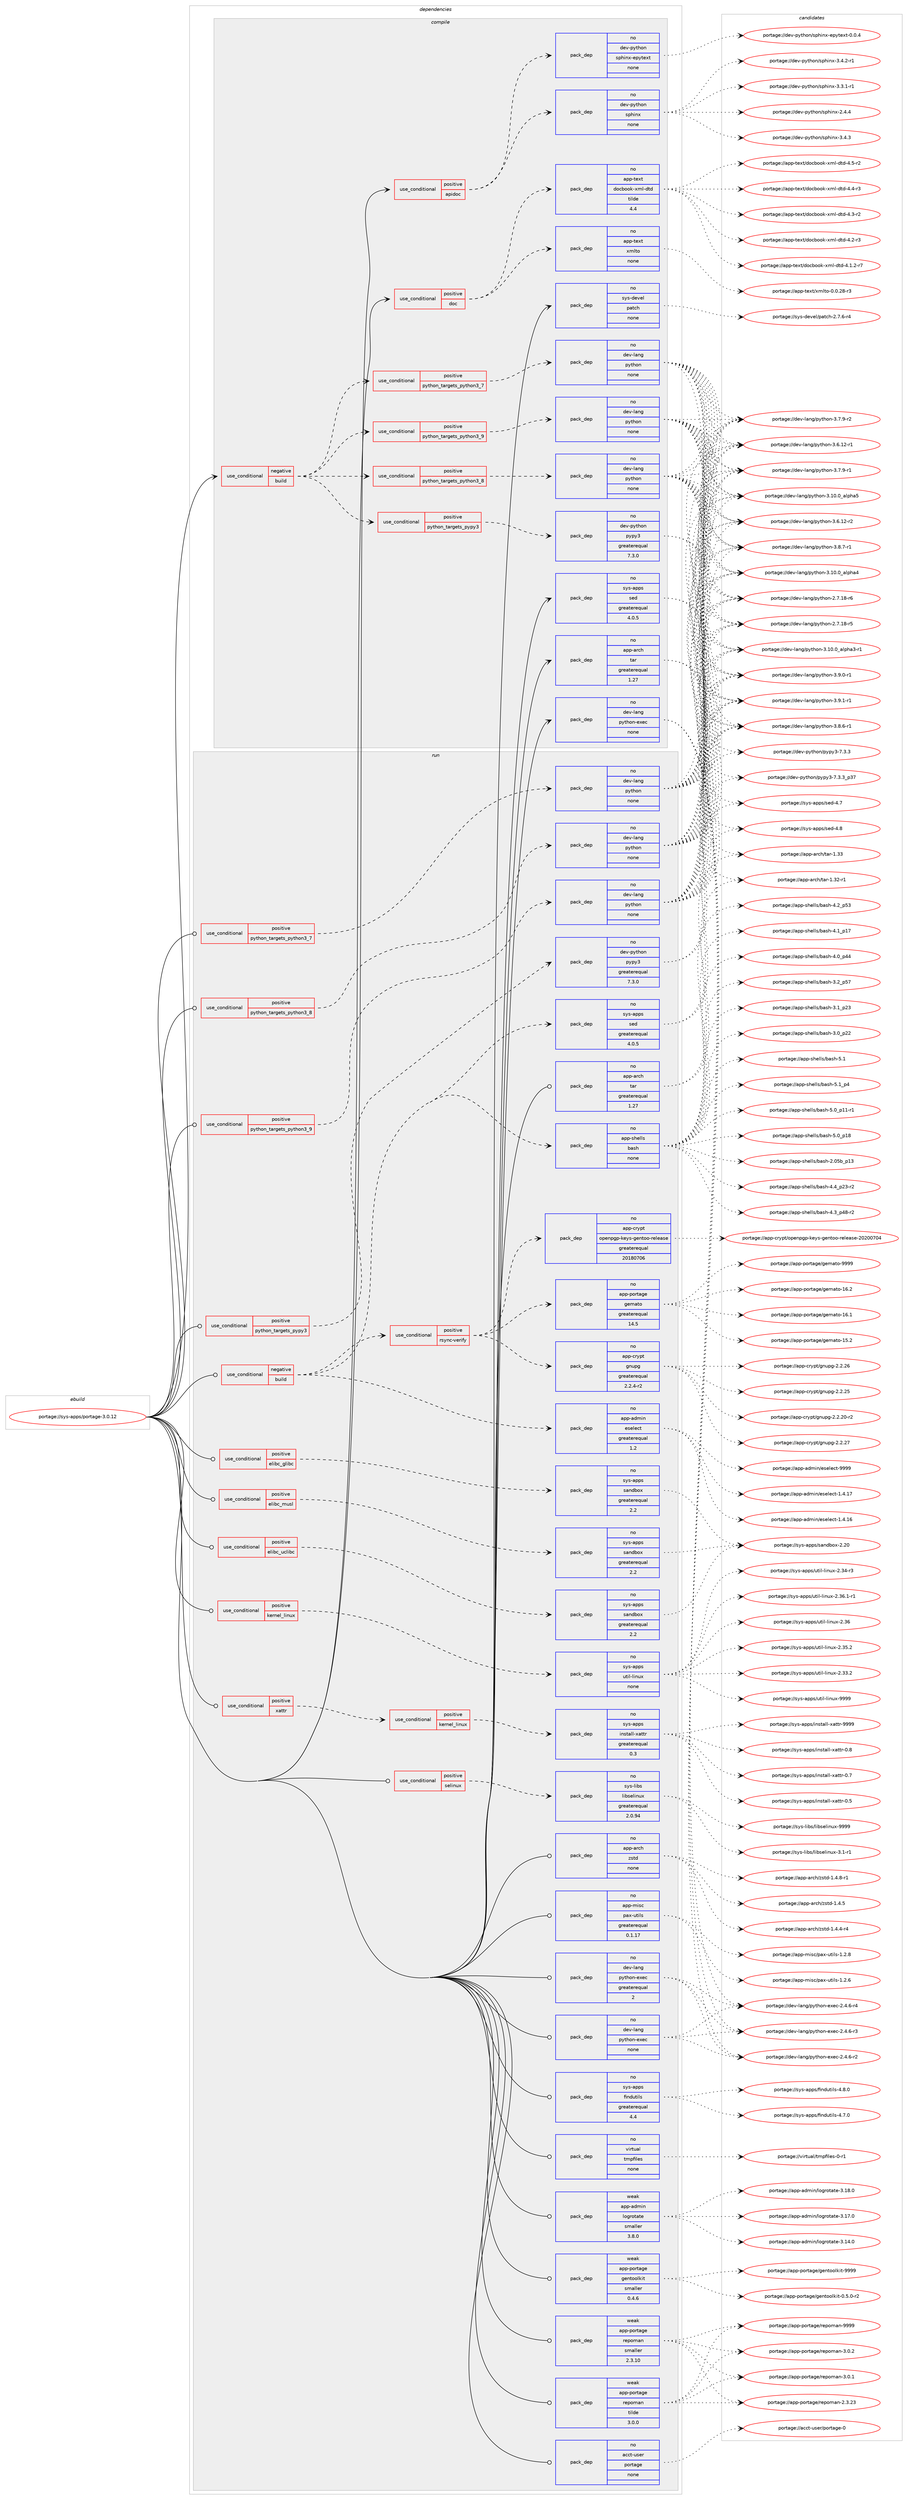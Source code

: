 digraph prolog {

# *************
# Graph options
# *************

newrank=true;
concentrate=true;
compound=true;
graph [rankdir=LR,fontname=Helvetica,fontsize=10,ranksep=1.5];#, ranksep=2.5, nodesep=0.2];
edge  [arrowhead=vee];
node  [fontname=Helvetica,fontsize=10];

# **********
# The ebuild
# **********

subgraph cluster_leftcol {
color=gray;
rank=same;
label=<<i>ebuild</i>>;
id [label="portage://sys-apps/portage-3.0.12", color=red, width=4, href="../sys-apps/portage-3.0.12.svg"];
}

# ****************
# The dependencies
# ****************

subgraph cluster_midcol {
color=gray;
label=<<i>dependencies</i>>;
subgraph cluster_compile {
fillcolor="#eeeeee";
style=filled;
label=<<i>compile</i>>;
subgraph cond3883 {
dependency12963 [label=<<TABLE BORDER="0" CELLBORDER="1" CELLSPACING="0" CELLPADDING="4"><TR><TD ROWSPAN="3" CELLPADDING="10">use_conditional</TD></TR><TR><TD>negative</TD></TR><TR><TD>build</TD></TR></TABLE>>, shape=none, color=red];
subgraph cond3884 {
dependency12964 [label=<<TABLE BORDER="0" CELLBORDER="1" CELLSPACING="0" CELLPADDING="4"><TR><TD ROWSPAN="3" CELLPADDING="10">use_conditional</TD></TR><TR><TD>positive</TD></TR><TR><TD>python_targets_pypy3</TD></TR></TABLE>>, shape=none, color=red];
subgraph pack8963 {
dependency12965 [label=<<TABLE BORDER="0" CELLBORDER="1" CELLSPACING="0" CELLPADDING="4" WIDTH="220"><TR><TD ROWSPAN="6" CELLPADDING="30">pack_dep</TD></TR><TR><TD WIDTH="110">no</TD></TR><TR><TD>dev-python</TD></TR><TR><TD>pypy3</TD></TR><TR><TD>greaterequal</TD></TR><TR><TD>7.3.0</TD></TR></TABLE>>, shape=none, color=blue];
}
dependency12964:e -> dependency12965:w [weight=20,style="dashed",arrowhead="vee"];
}
dependency12963:e -> dependency12964:w [weight=20,style="dashed",arrowhead="vee"];
subgraph cond3885 {
dependency12966 [label=<<TABLE BORDER="0" CELLBORDER="1" CELLSPACING="0" CELLPADDING="4"><TR><TD ROWSPAN="3" CELLPADDING="10">use_conditional</TD></TR><TR><TD>positive</TD></TR><TR><TD>python_targets_python3_7</TD></TR></TABLE>>, shape=none, color=red];
subgraph pack8964 {
dependency12967 [label=<<TABLE BORDER="0" CELLBORDER="1" CELLSPACING="0" CELLPADDING="4" WIDTH="220"><TR><TD ROWSPAN="6" CELLPADDING="30">pack_dep</TD></TR><TR><TD WIDTH="110">no</TD></TR><TR><TD>dev-lang</TD></TR><TR><TD>python</TD></TR><TR><TD>none</TD></TR><TR><TD></TD></TR></TABLE>>, shape=none, color=blue];
}
dependency12966:e -> dependency12967:w [weight=20,style="dashed",arrowhead="vee"];
}
dependency12963:e -> dependency12966:w [weight=20,style="dashed",arrowhead="vee"];
subgraph cond3886 {
dependency12968 [label=<<TABLE BORDER="0" CELLBORDER="1" CELLSPACING="0" CELLPADDING="4"><TR><TD ROWSPAN="3" CELLPADDING="10">use_conditional</TD></TR><TR><TD>positive</TD></TR><TR><TD>python_targets_python3_8</TD></TR></TABLE>>, shape=none, color=red];
subgraph pack8965 {
dependency12969 [label=<<TABLE BORDER="0" CELLBORDER="1" CELLSPACING="0" CELLPADDING="4" WIDTH="220"><TR><TD ROWSPAN="6" CELLPADDING="30">pack_dep</TD></TR><TR><TD WIDTH="110">no</TD></TR><TR><TD>dev-lang</TD></TR><TR><TD>python</TD></TR><TR><TD>none</TD></TR><TR><TD></TD></TR></TABLE>>, shape=none, color=blue];
}
dependency12968:e -> dependency12969:w [weight=20,style="dashed",arrowhead="vee"];
}
dependency12963:e -> dependency12968:w [weight=20,style="dashed",arrowhead="vee"];
subgraph cond3887 {
dependency12970 [label=<<TABLE BORDER="0" CELLBORDER="1" CELLSPACING="0" CELLPADDING="4"><TR><TD ROWSPAN="3" CELLPADDING="10">use_conditional</TD></TR><TR><TD>positive</TD></TR><TR><TD>python_targets_python3_9</TD></TR></TABLE>>, shape=none, color=red];
subgraph pack8966 {
dependency12971 [label=<<TABLE BORDER="0" CELLBORDER="1" CELLSPACING="0" CELLPADDING="4" WIDTH="220"><TR><TD ROWSPAN="6" CELLPADDING="30">pack_dep</TD></TR><TR><TD WIDTH="110">no</TD></TR><TR><TD>dev-lang</TD></TR><TR><TD>python</TD></TR><TR><TD>none</TD></TR><TR><TD></TD></TR></TABLE>>, shape=none, color=blue];
}
dependency12970:e -> dependency12971:w [weight=20,style="dashed",arrowhead="vee"];
}
dependency12963:e -> dependency12970:w [weight=20,style="dashed",arrowhead="vee"];
}
id:e -> dependency12963:w [weight=20,style="solid",arrowhead="vee"];
subgraph cond3888 {
dependency12972 [label=<<TABLE BORDER="0" CELLBORDER="1" CELLSPACING="0" CELLPADDING="4"><TR><TD ROWSPAN="3" CELLPADDING="10">use_conditional</TD></TR><TR><TD>positive</TD></TR><TR><TD>apidoc</TD></TR></TABLE>>, shape=none, color=red];
subgraph pack8967 {
dependency12973 [label=<<TABLE BORDER="0" CELLBORDER="1" CELLSPACING="0" CELLPADDING="4" WIDTH="220"><TR><TD ROWSPAN="6" CELLPADDING="30">pack_dep</TD></TR><TR><TD WIDTH="110">no</TD></TR><TR><TD>dev-python</TD></TR><TR><TD>sphinx</TD></TR><TR><TD>none</TD></TR><TR><TD></TD></TR></TABLE>>, shape=none, color=blue];
}
dependency12972:e -> dependency12973:w [weight=20,style="dashed",arrowhead="vee"];
subgraph pack8968 {
dependency12974 [label=<<TABLE BORDER="0" CELLBORDER="1" CELLSPACING="0" CELLPADDING="4" WIDTH="220"><TR><TD ROWSPAN="6" CELLPADDING="30">pack_dep</TD></TR><TR><TD WIDTH="110">no</TD></TR><TR><TD>dev-python</TD></TR><TR><TD>sphinx-epytext</TD></TR><TR><TD>none</TD></TR><TR><TD></TD></TR></TABLE>>, shape=none, color=blue];
}
dependency12972:e -> dependency12974:w [weight=20,style="dashed",arrowhead="vee"];
}
id:e -> dependency12972:w [weight=20,style="solid",arrowhead="vee"];
subgraph cond3889 {
dependency12975 [label=<<TABLE BORDER="0" CELLBORDER="1" CELLSPACING="0" CELLPADDING="4"><TR><TD ROWSPAN="3" CELLPADDING="10">use_conditional</TD></TR><TR><TD>positive</TD></TR><TR><TD>doc</TD></TR></TABLE>>, shape=none, color=red];
subgraph pack8969 {
dependency12976 [label=<<TABLE BORDER="0" CELLBORDER="1" CELLSPACING="0" CELLPADDING="4" WIDTH="220"><TR><TD ROWSPAN="6" CELLPADDING="30">pack_dep</TD></TR><TR><TD WIDTH="110">no</TD></TR><TR><TD>app-text</TD></TR><TR><TD>xmlto</TD></TR><TR><TD>none</TD></TR><TR><TD></TD></TR></TABLE>>, shape=none, color=blue];
}
dependency12975:e -> dependency12976:w [weight=20,style="dashed",arrowhead="vee"];
subgraph pack8970 {
dependency12977 [label=<<TABLE BORDER="0" CELLBORDER="1" CELLSPACING="0" CELLPADDING="4" WIDTH="220"><TR><TD ROWSPAN="6" CELLPADDING="30">pack_dep</TD></TR><TR><TD WIDTH="110">no</TD></TR><TR><TD>app-text</TD></TR><TR><TD>docbook-xml-dtd</TD></TR><TR><TD>tilde</TD></TR><TR><TD>4.4</TD></TR></TABLE>>, shape=none, color=blue];
}
dependency12975:e -> dependency12977:w [weight=20,style="dashed",arrowhead="vee"];
}
id:e -> dependency12975:w [weight=20,style="solid",arrowhead="vee"];
subgraph pack8971 {
dependency12978 [label=<<TABLE BORDER="0" CELLBORDER="1" CELLSPACING="0" CELLPADDING="4" WIDTH="220"><TR><TD ROWSPAN="6" CELLPADDING="30">pack_dep</TD></TR><TR><TD WIDTH="110">no</TD></TR><TR><TD>app-arch</TD></TR><TR><TD>tar</TD></TR><TR><TD>greaterequal</TD></TR><TR><TD>1.27</TD></TR></TABLE>>, shape=none, color=blue];
}
id:e -> dependency12978:w [weight=20,style="solid",arrowhead="vee"];
subgraph pack8972 {
dependency12979 [label=<<TABLE BORDER="0" CELLBORDER="1" CELLSPACING="0" CELLPADDING="4" WIDTH="220"><TR><TD ROWSPAN="6" CELLPADDING="30">pack_dep</TD></TR><TR><TD WIDTH="110">no</TD></TR><TR><TD>dev-lang</TD></TR><TR><TD>python-exec</TD></TR><TR><TD>none</TD></TR><TR><TD></TD></TR></TABLE>>, shape=none, color=blue];
}
id:e -> dependency12979:w [weight=20,style="solid",arrowhead="vee"];
subgraph pack8973 {
dependency12980 [label=<<TABLE BORDER="0" CELLBORDER="1" CELLSPACING="0" CELLPADDING="4" WIDTH="220"><TR><TD ROWSPAN="6" CELLPADDING="30">pack_dep</TD></TR><TR><TD WIDTH="110">no</TD></TR><TR><TD>sys-apps</TD></TR><TR><TD>sed</TD></TR><TR><TD>greaterequal</TD></TR><TR><TD>4.0.5</TD></TR></TABLE>>, shape=none, color=blue];
}
id:e -> dependency12980:w [weight=20,style="solid",arrowhead="vee"];
subgraph pack8974 {
dependency12981 [label=<<TABLE BORDER="0" CELLBORDER="1" CELLSPACING="0" CELLPADDING="4" WIDTH="220"><TR><TD ROWSPAN="6" CELLPADDING="30">pack_dep</TD></TR><TR><TD WIDTH="110">no</TD></TR><TR><TD>sys-devel</TD></TR><TR><TD>patch</TD></TR><TR><TD>none</TD></TR><TR><TD></TD></TR></TABLE>>, shape=none, color=blue];
}
id:e -> dependency12981:w [weight=20,style="solid",arrowhead="vee"];
}
subgraph cluster_compileandrun {
fillcolor="#eeeeee";
style=filled;
label=<<i>compile and run</i>>;
}
subgraph cluster_run {
fillcolor="#eeeeee";
style=filled;
label=<<i>run</i>>;
subgraph cond3890 {
dependency12982 [label=<<TABLE BORDER="0" CELLBORDER="1" CELLSPACING="0" CELLPADDING="4"><TR><TD ROWSPAN="3" CELLPADDING="10">use_conditional</TD></TR><TR><TD>negative</TD></TR><TR><TD>build</TD></TR></TABLE>>, shape=none, color=red];
subgraph pack8975 {
dependency12983 [label=<<TABLE BORDER="0" CELLBORDER="1" CELLSPACING="0" CELLPADDING="4" WIDTH="220"><TR><TD ROWSPAN="6" CELLPADDING="30">pack_dep</TD></TR><TR><TD WIDTH="110">no</TD></TR><TR><TD>sys-apps</TD></TR><TR><TD>sed</TD></TR><TR><TD>greaterequal</TD></TR><TR><TD>4.0.5</TD></TR></TABLE>>, shape=none, color=blue];
}
dependency12982:e -> dependency12983:w [weight=20,style="dashed",arrowhead="vee"];
subgraph pack8976 {
dependency12984 [label=<<TABLE BORDER="0" CELLBORDER="1" CELLSPACING="0" CELLPADDING="4" WIDTH="220"><TR><TD ROWSPAN="6" CELLPADDING="30">pack_dep</TD></TR><TR><TD WIDTH="110">no</TD></TR><TR><TD>app-shells</TD></TR><TR><TD>bash</TD></TR><TR><TD>none</TD></TR><TR><TD></TD></TR></TABLE>>, shape=none, color=blue];
}
dependency12982:e -> dependency12984:w [weight=20,style="dashed",arrowhead="vee"];
subgraph pack8977 {
dependency12985 [label=<<TABLE BORDER="0" CELLBORDER="1" CELLSPACING="0" CELLPADDING="4" WIDTH="220"><TR><TD ROWSPAN="6" CELLPADDING="30">pack_dep</TD></TR><TR><TD WIDTH="110">no</TD></TR><TR><TD>app-admin</TD></TR><TR><TD>eselect</TD></TR><TR><TD>greaterequal</TD></TR><TR><TD>1.2</TD></TR></TABLE>>, shape=none, color=blue];
}
dependency12982:e -> dependency12985:w [weight=20,style="dashed",arrowhead="vee"];
subgraph cond3891 {
dependency12986 [label=<<TABLE BORDER="0" CELLBORDER="1" CELLSPACING="0" CELLPADDING="4"><TR><TD ROWSPAN="3" CELLPADDING="10">use_conditional</TD></TR><TR><TD>positive</TD></TR><TR><TD>rsync-verify</TD></TR></TABLE>>, shape=none, color=red];
subgraph pack8978 {
dependency12987 [label=<<TABLE BORDER="0" CELLBORDER="1" CELLSPACING="0" CELLPADDING="4" WIDTH="220"><TR><TD ROWSPAN="6" CELLPADDING="30">pack_dep</TD></TR><TR><TD WIDTH="110">no</TD></TR><TR><TD>app-portage</TD></TR><TR><TD>gemato</TD></TR><TR><TD>greaterequal</TD></TR><TR><TD>14.5</TD></TR></TABLE>>, shape=none, color=blue];
}
dependency12986:e -> dependency12987:w [weight=20,style="dashed",arrowhead="vee"];
subgraph pack8979 {
dependency12988 [label=<<TABLE BORDER="0" CELLBORDER="1" CELLSPACING="0" CELLPADDING="4" WIDTH="220"><TR><TD ROWSPAN="6" CELLPADDING="30">pack_dep</TD></TR><TR><TD WIDTH="110">no</TD></TR><TR><TD>app-crypt</TD></TR><TR><TD>openpgp-keys-gentoo-release</TD></TR><TR><TD>greaterequal</TD></TR><TR><TD>20180706</TD></TR></TABLE>>, shape=none, color=blue];
}
dependency12986:e -> dependency12988:w [weight=20,style="dashed",arrowhead="vee"];
subgraph pack8980 {
dependency12989 [label=<<TABLE BORDER="0" CELLBORDER="1" CELLSPACING="0" CELLPADDING="4" WIDTH="220"><TR><TD ROWSPAN="6" CELLPADDING="30">pack_dep</TD></TR><TR><TD WIDTH="110">no</TD></TR><TR><TD>app-crypt</TD></TR><TR><TD>gnupg</TD></TR><TR><TD>greaterequal</TD></TR><TR><TD>2.2.4-r2</TD></TR></TABLE>>, shape=none, color=blue];
}
dependency12986:e -> dependency12989:w [weight=20,style="dashed",arrowhead="vee"];
}
dependency12982:e -> dependency12986:w [weight=20,style="dashed",arrowhead="vee"];
}
id:e -> dependency12982:w [weight=20,style="solid",arrowhead="odot"];
subgraph cond3892 {
dependency12990 [label=<<TABLE BORDER="0" CELLBORDER="1" CELLSPACING="0" CELLPADDING="4"><TR><TD ROWSPAN="3" CELLPADDING="10">use_conditional</TD></TR><TR><TD>positive</TD></TR><TR><TD>elibc_glibc</TD></TR></TABLE>>, shape=none, color=red];
subgraph pack8981 {
dependency12991 [label=<<TABLE BORDER="0" CELLBORDER="1" CELLSPACING="0" CELLPADDING="4" WIDTH="220"><TR><TD ROWSPAN="6" CELLPADDING="30">pack_dep</TD></TR><TR><TD WIDTH="110">no</TD></TR><TR><TD>sys-apps</TD></TR><TR><TD>sandbox</TD></TR><TR><TD>greaterequal</TD></TR><TR><TD>2.2</TD></TR></TABLE>>, shape=none, color=blue];
}
dependency12990:e -> dependency12991:w [weight=20,style="dashed",arrowhead="vee"];
}
id:e -> dependency12990:w [weight=20,style="solid",arrowhead="odot"];
subgraph cond3893 {
dependency12992 [label=<<TABLE BORDER="0" CELLBORDER="1" CELLSPACING="0" CELLPADDING="4"><TR><TD ROWSPAN="3" CELLPADDING="10">use_conditional</TD></TR><TR><TD>positive</TD></TR><TR><TD>elibc_musl</TD></TR></TABLE>>, shape=none, color=red];
subgraph pack8982 {
dependency12993 [label=<<TABLE BORDER="0" CELLBORDER="1" CELLSPACING="0" CELLPADDING="4" WIDTH="220"><TR><TD ROWSPAN="6" CELLPADDING="30">pack_dep</TD></TR><TR><TD WIDTH="110">no</TD></TR><TR><TD>sys-apps</TD></TR><TR><TD>sandbox</TD></TR><TR><TD>greaterequal</TD></TR><TR><TD>2.2</TD></TR></TABLE>>, shape=none, color=blue];
}
dependency12992:e -> dependency12993:w [weight=20,style="dashed",arrowhead="vee"];
}
id:e -> dependency12992:w [weight=20,style="solid",arrowhead="odot"];
subgraph cond3894 {
dependency12994 [label=<<TABLE BORDER="0" CELLBORDER="1" CELLSPACING="0" CELLPADDING="4"><TR><TD ROWSPAN="3" CELLPADDING="10">use_conditional</TD></TR><TR><TD>positive</TD></TR><TR><TD>elibc_uclibc</TD></TR></TABLE>>, shape=none, color=red];
subgraph pack8983 {
dependency12995 [label=<<TABLE BORDER="0" CELLBORDER="1" CELLSPACING="0" CELLPADDING="4" WIDTH="220"><TR><TD ROWSPAN="6" CELLPADDING="30">pack_dep</TD></TR><TR><TD WIDTH="110">no</TD></TR><TR><TD>sys-apps</TD></TR><TR><TD>sandbox</TD></TR><TR><TD>greaterequal</TD></TR><TR><TD>2.2</TD></TR></TABLE>>, shape=none, color=blue];
}
dependency12994:e -> dependency12995:w [weight=20,style="dashed",arrowhead="vee"];
}
id:e -> dependency12994:w [weight=20,style="solid",arrowhead="odot"];
subgraph cond3895 {
dependency12996 [label=<<TABLE BORDER="0" CELLBORDER="1" CELLSPACING="0" CELLPADDING="4"><TR><TD ROWSPAN="3" CELLPADDING="10">use_conditional</TD></TR><TR><TD>positive</TD></TR><TR><TD>kernel_linux</TD></TR></TABLE>>, shape=none, color=red];
subgraph pack8984 {
dependency12997 [label=<<TABLE BORDER="0" CELLBORDER="1" CELLSPACING="0" CELLPADDING="4" WIDTH="220"><TR><TD ROWSPAN="6" CELLPADDING="30">pack_dep</TD></TR><TR><TD WIDTH="110">no</TD></TR><TR><TD>sys-apps</TD></TR><TR><TD>util-linux</TD></TR><TR><TD>none</TD></TR><TR><TD></TD></TR></TABLE>>, shape=none, color=blue];
}
dependency12996:e -> dependency12997:w [weight=20,style="dashed",arrowhead="vee"];
}
id:e -> dependency12996:w [weight=20,style="solid",arrowhead="odot"];
subgraph cond3896 {
dependency12998 [label=<<TABLE BORDER="0" CELLBORDER="1" CELLSPACING="0" CELLPADDING="4"><TR><TD ROWSPAN="3" CELLPADDING="10">use_conditional</TD></TR><TR><TD>positive</TD></TR><TR><TD>python_targets_pypy3</TD></TR></TABLE>>, shape=none, color=red];
subgraph pack8985 {
dependency12999 [label=<<TABLE BORDER="0" CELLBORDER="1" CELLSPACING="0" CELLPADDING="4" WIDTH="220"><TR><TD ROWSPAN="6" CELLPADDING="30">pack_dep</TD></TR><TR><TD WIDTH="110">no</TD></TR><TR><TD>dev-python</TD></TR><TR><TD>pypy3</TD></TR><TR><TD>greaterequal</TD></TR><TR><TD>7.3.0</TD></TR></TABLE>>, shape=none, color=blue];
}
dependency12998:e -> dependency12999:w [weight=20,style="dashed",arrowhead="vee"];
}
id:e -> dependency12998:w [weight=20,style="solid",arrowhead="odot"];
subgraph cond3897 {
dependency13000 [label=<<TABLE BORDER="0" CELLBORDER="1" CELLSPACING="0" CELLPADDING="4"><TR><TD ROWSPAN="3" CELLPADDING="10">use_conditional</TD></TR><TR><TD>positive</TD></TR><TR><TD>python_targets_python3_7</TD></TR></TABLE>>, shape=none, color=red];
subgraph pack8986 {
dependency13001 [label=<<TABLE BORDER="0" CELLBORDER="1" CELLSPACING="0" CELLPADDING="4" WIDTH="220"><TR><TD ROWSPAN="6" CELLPADDING="30">pack_dep</TD></TR><TR><TD WIDTH="110">no</TD></TR><TR><TD>dev-lang</TD></TR><TR><TD>python</TD></TR><TR><TD>none</TD></TR><TR><TD></TD></TR></TABLE>>, shape=none, color=blue];
}
dependency13000:e -> dependency13001:w [weight=20,style="dashed",arrowhead="vee"];
}
id:e -> dependency13000:w [weight=20,style="solid",arrowhead="odot"];
subgraph cond3898 {
dependency13002 [label=<<TABLE BORDER="0" CELLBORDER="1" CELLSPACING="0" CELLPADDING="4"><TR><TD ROWSPAN="3" CELLPADDING="10">use_conditional</TD></TR><TR><TD>positive</TD></TR><TR><TD>python_targets_python3_8</TD></TR></TABLE>>, shape=none, color=red];
subgraph pack8987 {
dependency13003 [label=<<TABLE BORDER="0" CELLBORDER="1" CELLSPACING="0" CELLPADDING="4" WIDTH="220"><TR><TD ROWSPAN="6" CELLPADDING="30">pack_dep</TD></TR><TR><TD WIDTH="110">no</TD></TR><TR><TD>dev-lang</TD></TR><TR><TD>python</TD></TR><TR><TD>none</TD></TR><TR><TD></TD></TR></TABLE>>, shape=none, color=blue];
}
dependency13002:e -> dependency13003:w [weight=20,style="dashed",arrowhead="vee"];
}
id:e -> dependency13002:w [weight=20,style="solid",arrowhead="odot"];
subgraph cond3899 {
dependency13004 [label=<<TABLE BORDER="0" CELLBORDER="1" CELLSPACING="0" CELLPADDING="4"><TR><TD ROWSPAN="3" CELLPADDING="10">use_conditional</TD></TR><TR><TD>positive</TD></TR><TR><TD>python_targets_python3_9</TD></TR></TABLE>>, shape=none, color=red];
subgraph pack8988 {
dependency13005 [label=<<TABLE BORDER="0" CELLBORDER="1" CELLSPACING="0" CELLPADDING="4" WIDTH="220"><TR><TD ROWSPAN="6" CELLPADDING="30">pack_dep</TD></TR><TR><TD WIDTH="110">no</TD></TR><TR><TD>dev-lang</TD></TR><TR><TD>python</TD></TR><TR><TD>none</TD></TR><TR><TD></TD></TR></TABLE>>, shape=none, color=blue];
}
dependency13004:e -> dependency13005:w [weight=20,style="dashed",arrowhead="vee"];
}
id:e -> dependency13004:w [weight=20,style="solid",arrowhead="odot"];
subgraph cond3900 {
dependency13006 [label=<<TABLE BORDER="0" CELLBORDER="1" CELLSPACING="0" CELLPADDING="4"><TR><TD ROWSPAN="3" CELLPADDING="10">use_conditional</TD></TR><TR><TD>positive</TD></TR><TR><TD>selinux</TD></TR></TABLE>>, shape=none, color=red];
subgraph pack8989 {
dependency13007 [label=<<TABLE BORDER="0" CELLBORDER="1" CELLSPACING="0" CELLPADDING="4" WIDTH="220"><TR><TD ROWSPAN="6" CELLPADDING="30">pack_dep</TD></TR><TR><TD WIDTH="110">no</TD></TR><TR><TD>sys-libs</TD></TR><TR><TD>libselinux</TD></TR><TR><TD>greaterequal</TD></TR><TR><TD>2.0.94</TD></TR></TABLE>>, shape=none, color=blue];
}
dependency13006:e -> dependency13007:w [weight=20,style="dashed",arrowhead="vee"];
}
id:e -> dependency13006:w [weight=20,style="solid",arrowhead="odot"];
subgraph cond3901 {
dependency13008 [label=<<TABLE BORDER="0" CELLBORDER="1" CELLSPACING="0" CELLPADDING="4"><TR><TD ROWSPAN="3" CELLPADDING="10">use_conditional</TD></TR><TR><TD>positive</TD></TR><TR><TD>xattr</TD></TR></TABLE>>, shape=none, color=red];
subgraph cond3902 {
dependency13009 [label=<<TABLE BORDER="0" CELLBORDER="1" CELLSPACING="0" CELLPADDING="4"><TR><TD ROWSPAN="3" CELLPADDING="10">use_conditional</TD></TR><TR><TD>positive</TD></TR><TR><TD>kernel_linux</TD></TR></TABLE>>, shape=none, color=red];
subgraph pack8990 {
dependency13010 [label=<<TABLE BORDER="0" CELLBORDER="1" CELLSPACING="0" CELLPADDING="4" WIDTH="220"><TR><TD ROWSPAN="6" CELLPADDING="30">pack_dep</TD></TR><TR><TD WIDTH="110">no</TD></TR><TR><TD>sys-apps</TD></TR><TR><TD>install-xattr</TD></TR><TR><TD>greaterequal</TD></TR><TR><TD>0.3</TD></TR></TABLE>>, shape=none, color=blue];
}
dependency13009:e -> dependency13010:w [weight=20,style="dashed",arrowhead="vee"];
}
dependency13008:e -> dependency13009:w [weight=20,style="dashed",arrowhead="vee"];
}
id:e -> dependency13008:w [weight=20,style="solid",arrowhead="odot"];
subgraph pack8991 {
dependency13011 [label=<<TABLE BORDER="0" CELLBORDER="1" CELLSPACING="0" CELLPADDING="4" WIDTH="220"><TR><TD ROWSPAN="6" CELLPADDING="30">pack_dep</TD></TR><TR><TD WIDTH="110">no</TD></TR><TR><TD>acct-user</TD></TR><TR><TD>portage</TD></TR><TR><TD>none</TD></TR><TR><TD></TD></TR></TABLE>>, shape=none, color=blue];
}
id:e -> dependency13011:w [weight=20,style="solid",arrowhead="odot"];
subgraph pack8992 {
dependency13012 [label=<<TABLE BORDER="0" CELLBORDER="1" CELLSPACING="0" CELLPADDING="4" WIDTH="220"><TR><TD ROWSPAN="6" CELLPADDING="30">pack_dep</TD></TR><TR><TD WIDTH="110">no</TD></TR><TR><TD>app-arch</TD></TR><TR><TD>tar</TD></TR><TR><TD>greaterequal</TD></TR><TR><TD>1.27</TD></TR></TABLE>>, shape=none, color=blue];
}
id:e -> dependency13012:w [weight=20,style="solid",arrowhead="odot"];
subgraph pack8993 {
dependency13013 [label=<<TABLE BORDER="0" CELLBORDER="1" CELLSPACING="0" CELLPADDING="4" WIDTH="220"><TR><TD ROWSPAN="6" CELLPADDING="30">pack_dep</TD></TR><TR><TD WIDTH="110">no</TD></TR><TR><TD>app-arch</TD></TR><TR><TD>zstd</TD></TR><TR><TD>none</TD></TR><TR><TD></TD></TR></TABLE>>, shape=none, color=blue];
}
id:e -> dependency13013:w [weight=20,style="solid",arrowhead="odot"];
subgraph pack8994 {
dependency13014 [label=<<TABLE BORDER="0" CELLBORDER="1" CELLSPACING="0" CELLPADDING="4" WIDTH="220"><TR><TD ROWSPAN="6" CELLPADDING="30">pack_dep</TD></TR><TR><TD WIDTH="110">no</TD></TR><TR><TD>app-misc</TD></TR><TR><TD>pax-utils</TD></TR><TR><TD>greaterequal</TD></TR><TR><TD>0.1.17</TD></TR></TABLE>>, shape=none, color=blue];
}
id:e -> dependency13014:w [weight=20,style="solid",arrowhead="odot"];
subgraph pack8995 {
dependency13015 [label=<<TABLE BORDER="0" CELLBORDER="1" CELLSPACING="0" CELLPADDING="4" WIDTH="220"><TR><TD ROWSPAN="6" CELLPADDING="30">pack_dep</TD></TR><TR><TD WIDTH="110">no</TD></TR><TR><TD>dev-lang</TD></TR><TR><TD>python-exec</TD></TR><TR><TD>greaterequal</TD></TR><TR><TD>2</TD></TR></TABLE>>, shape=none, color=blue];
}
id:e -> dependency13015:w [weight=20,style="solid",arrowhead="odot"];
subgraph pack8996 {
dependency13016 [label=<<TABLE BORDER="0" CELLBORDER="1" CELLSPACING="0" CELLPADDING="4" WIDTH="220"><TR><TD ROWSPAN="6" CELLPADDING="30">pack_dep</TD></TR><TR><TD WIDTH="110">no</TD></TR><TR><TD>dev-lang</TD></TR><TR><TD>python-exec</TD></TR><TR><TD>none</TD></TR><TR><TD></TD></TR></TABLE>>, shape=none, color=blue];
}
id:e -> dependency13016:w [weight=20,style="solid",arrowhead="odot"];
subgraph pack8997 {
dependency13017 [label=<<TABLE BORDER="0" CELLBORDER="1" CELLSPACING="0" CELLPADDING="4" WIDTH="220"><TR><TD ROWSPAN="6" CELLPADDING="30">pack_dep</TD></TR><TR><TD WIDTH="110">no</TD></TR><TR><TD>sys-apps</TD></TR><TR><TD>findutils</TD></TR><TR><TD>greaterequal</TD></TR><TR><TD>4.4</TD></TR></TABLE>>, shape=none, color=blue];
}
id:e -> dependency13017:w [weight=20,style="solid",arrowhead="odot"];
subgraph pack8998 {
dependency13018 [label=<<TABLE BORDER="0" CELLBORDER="1" CELLSPACING="0" CELLPADDING="4" WIDTH="220"><TR><TD ROWSPAN="6" CELLPADDING="30">pack_dep</TD></TR><TR><TD WIDTH="110">no</TD></TR><TR><TD>virtual</TD></TR><TR><TD>tmpfiles</TD></TR><TR><TD>none</TD></TR><TR><TD></TD></TR></TABLE>>, shape=none, color=blue];
}
id:e -> dependency13018:w [weight=20,style="solid",arrowhead="odot"];
subgraph pack8999 {
dependency13019 [label=<<TABLE BORDER="0" CELLBORDER="1" CELLSPACING="0" CELLPADDING="4" WIDTH="220"><TR><TD ROWSPAN="6" CELLPADDING="30">pack_dep</TD></TR><TR><TD WIDTH="110">weak</TD></TR><TR><TD>app-admin</TD></TR><TR><TD>logrotate</TD></TR><TR><TD>smaller</TD></TR><TR><TD>3.8.0</TD></TR></TABLE>>, shape=none, color=blue];
}
id:e -> dependency13019:w [weight=20,style="solid",arrowhead="odot"];
subgraph pack9000 {
dependency13020 [label=<<TABLE BORDER="0" CELLBORDER="1" CELLSPACING="0" CELLPADDING="4" WIDTH="220"><TR><TD ROWSPAN="6" CELLPADDING="30">pack_dep</TD></TR><TR><TD WIDTH="110">weak</TD></TR><TR><TD>app-portage</TD></TR><TR><TD>gentoolkit</TD></TR><TR><TD>smaller</TD></TR><TR><TD>0.4.6</TD></TR></TABLE>>, shape=none, color=blue];
}
id:e -> dependency13020:w [weight=20,style="solid",arrowhead="odot"];
subgraph pack9001 {
dependency13021 [label=<<TABLE BORDER="0" CELLBORDER="1" CELLSPACING="0" CELLPADDING="4" WIDTH="220"><TR><TD ROWSPAN="6" CELLPADDING="30">pack_dep</TD></TR><TR><TD WIDTH="110">weak</TD></TR><TR><TD>app-portage</TD></TR><TR><TD>repoman</TD></TR><TR><TD>smaller</TD></TR><TR><TD>2.3.10</TD></TR></TABLE>>, shape=none, color=blue];
}
id:e -> dependency13021:w [weight=20,style="solid",arrowhead="odot"];
subgraph pack9002 {
dependency13022 [label=<<TABLE BORDER="0" CELLBORDER="1" CELLSPACING="0" CELLPADDING="4" WIDTH="220"><TR><TD ROWSPAN="6" CELLPADDING="30">pack_dep</TD></TR><TR><TD WIDTH="110">weak</TD></TR><TR><TD>app-portage</TD></TR><TR><TD>repoman</TD></TR><TR><TD>tilde</TD></TR><TR><TD>3.0.0</TD></TR></TABLE>>, shape=none, color=blue];
}
id:e -> dependency13022:w [weight=20,style="solid",arrowhead="odot"];
}
}

# **************
# The candidates
# **************

subgraph cluster_choices {
rank=same;
color=gray;
label=<<i>candidates</i>>;

subgraph choice8963 {
color=black;
nodesep=1;
choice100101118451121211161041111104711212111212151455546514651951125155 [label="portage://dev-python/pypy3-7.3.3_p37", color=red, width=4,href="../dev-python/pypy3-7.3.3_p37.svg"];
choice100101118451121211161041111104711212111212151455546514651 [label="portage://dev-python/pypy3-7.3.3", color=red, width=4,href="../dev-python/pypy3-7.3.3.svg"];
dependency12965:e -> choice100101118451121211161041111104711212111212151455546514651951125155:w [style=dotted,weight="100"];
dependency12965:e -> choice100101118451121211161041111104711212111212151455546514651:w [style=dotted,weight="100"];
}
subgraph choice8964 {
color=black;
nodesep=1;
choice1001011184510897110103471121211161041111104551465746494511449 [label="portage://dev-lang/python-3.9.1-r1", color=red, width=4,href="../dev-lang/python-3.9.1-r1.svg"];
choice1001011184510897110103471121211161041111104551465746484511449 [label="portage://dev-lang/python-3.9.0-r1", color=red, width=4,href="../dev-lang/python-3.9.0-r1.svg"];
choice1001011184510897110103471121211161041111104551465646554511449 [label="portage://dev-lang/python-3.8.7-r1", color=red, width=4,href="../dev-lang/python-3.8.7-r1.svg"];
choice1001011184510897110103471121211161041111104551465646544511449 [label="portage://dev-lang/python-3.8.6-r1", color=red, width=4,href="../dev-lang/python-3.8.6-r1.svg"];
choice1001011184510897110103471121211161041111104551465546574511450 [label="portage://dev-lang/python-3.7.9-r2", color=red, width=4,href="../dev-lang/python-3.7.9-r2.svg"];
choice1001011184510897110103471121211161041111104551465546574511449 [label="portage://dev-lang/python-3.7.9-r1", color=red, width=4,href="../dev-lang/python-3.7.9-r1.svg"];
choice100101118451089711010347112121116104111110455146544649504511450 [label="portage://dev-lang/python-3.6.12-r2", color=red, width=4,href="../dev-lang/python-3.6.12-r2.svg"];
choice100101118451089711010347112121116104111110455146544649504511449 [label="portage://dev-lang/python-3.6.12-r1", color=red, width=4,href="../dev-lang/python-3.6.12-r1.svg"];
choice1001011184510897110103471121211161041111104551464948464895971081121049753 [label="portage://dev-lang/python-3.10.0_alpha5", color=red, width=4,href="../dev-lang/python-3.10.0_alpha5.svg"];
choice1001011184510897110103471121211161041111104551464948464895971081121049752 [label="portage://dev-lang/python-3.10.0_alpha4", color=red, width=4,href="../dev-lang/python-3.10.0_alpha4.svg"];
choice10010111845108971101034711212111610411111045514649484648959710811210497514511449 [label="portage://dev-lang/python-3.10.0_alpha3-r1", color=red, width=4,href="../dev-lang/python-3.10.0_alpha3-r1.svg"];
choice100101118451089711010347112121116104111110455046554649564511454 [label="portage://dev-lang/python-2.7.18-r6", color=red, width=4,href="../dev-lang/python-2.7.18-r6.svg"];
choice100101118451089711010347112121116104111110455046554649564511453 [label="portage://dev-lang/python-2.7.18-r5", color=red, width=4,href="../dev-lang/python-2.7.18-r5.svg"];
dependency12967:e -> choice1001011184510897110103471121211161041111104551465746494511449:w [style=dotted,weight="100"];
dependency12967:e -> choice1001011184510897110103471121211161041111104551465746484511449:w [style=dotted,weight="100"];
dependency12967:e -> choice1001011184510897110103471121211161041111104551465646554511449:w [style=dotted,weight="100"];
dependency12967:e -> choice1001011184510897110103471121211161041111104551465646544511449:w [style=dotted,weight="100"];
dependency12967:e -> choice1001011184510897110103471121211161041111104551465546574511450:w [style=dotted,weight="100"];
dependency12967:e -> choice1001011184510897110103471121211161041111104551465546574511449:w [style=dotted,weight="100"];
dependency12967:e -> choice100101118451089711010347112121116104111110455146544649504511450:w [style=dotted,weight="100"];
dependency12967:e -> choice100101118451089711010347112121116104111110455146544649504511449:w [style=dotted,weight="100"];
dependency12967:e -> choice1001011184510897110103471121211161041111104551464948464895971081121049753:w [style=dotted,weight="100"];
dependency12967:e -> choice1001011184510897110103471121211161041111104551464948464895971081121049752:w [style=dotted,weight="100"];
dependency12967:e -> choice10010111845108971101034711212111610411111045514649484648959710811210497514511449:w [style=dotted,weight="100"];
dependency12967:e -> choice100101118451089711010347112121116104111110455046554649564511454:w [style=dotted,weight="100"];
dependency12967:e -> choice100101118451089711010347112121116104111110455046554649564511453:w [style=dotted,weight="100"];
}
subgraph choice8965 {
color=black;
nodesep=1;
choice1001011184510897110103471121211161041111104551465746494511449 [label="portage://dev-lang/python-3.9.1-r1", color=red, width=4,href="../dev-lang/python-3.9.1-r1.svg"];
choice1001011184510897110103471121211161041111104551465746484511449 [label="portage://dev-lang/python-3.9.0-r1", color=red, width=4,href="../dev-lang/python-3.9.0-r1.svg"];
choice1001011184510897110103471121211161041111104551465646554511449 [label="portage://dev-lang/python-3.8.7-r1", color=red, width=4,href="../dev-lang/python-3.8.7-r1.svg"];
choice1001011184510897110103471121211161041111104551465646544511449 [label="portage://dev-lang/python-3.8.6-r1", color=red, width=4,href="../dev-lang/python-3.8.6-r1.svg"];
choice1001011184510897110103471121211161041111104551465546574511450 [label="portage://dev-lang/python-3.7.9-r2", color=red, width=4,href="../dev-lang/python-3.7.9-r2.svg"];
choice1001011184510897110103471121211161041111104551465546574511449 [label="portage://dev-lang/python-3.7.9-r1", color=red, width=4,href="../dev-lang/python-3.7.9-r1.svg"];
choice100101118451089711010347112121116104111110455146544649504511450 [label="portage://dev-lang/python-3.6.12-r2", color=red, width=4,href="../dev-lang/python-3.6.12-r2.svg"];
choice100101118451089711010347112121116104111110455146544649504511449 [label="portage://dev-lang/python-3.6.12-r1", color=red, width=4,href="../dev-lang/python-3.6.12-r1.svg"];
choice1001011184510897110103471121211161041111104551464948464895971081121049753 [label="portage://dev-lang/python-3.10.0_alpha5", color=red, width=4,href="../dev-lang/python-3.10.0_alpha5.svg"];
choice1001011184510897110103471121211161041111104551464948464895971081121049752 [label="portage://dev-lang/python-3.10.0_alpha4", color=red, width=4,href="../dev-lang/python-3.10.0_alpha4.svg"];
choice10010111845108971101034711212111610411111045514649484648959710811210497514511449 [label="portage://dev-lang/python-3.10.0_alpha3-r1", color=red, width=4,href="../dev-lang/python-3.10.0_alpha3-r1.svg"];
choice100101118451089711010347112121116104111110455046554649564511454 [label="portage://dev-lang/python-2.7.18-r6", color=red, width=4,href="../dev-lang/python-2.7.18-r6.svg"];
choice100101118451089711010347112121116104111110455046554649564511453 [label="portage://dev-lang/python-2.7.18-r5", color=red, width=4,href="../dev-lang/python-2.7.18-r5.svg"];
dependency12969:e -> choice1001011184510897110103471121211161041111104551465746494511449:w [style=dotted,weight="100"];
dependency12969:e -> choice1001011184510897110103471121211161041111104551465746484511449:w [style=dotted,weight="100"];
dependency12969:e -> choice1001011184510897110103471121211161041111104551465646554511449:w [style=dotted,weight="100"];
dependency12969:e -> choice1001011184510897110103471121211161041111104551465646544511449:w [style=dotted,weight="100"];
dependency12969:e -> choice1001011184510897110103471121211161041111104551465546574511450:w [style=dotted,weight="100"];
dependency12969:e -> choice1001011184510897110103471121211161041111104551465546574511449:w [style=dotted,weight="100"];
dependency12969:e -> choice100101118451089711010347112121116104111110455146544649504511450:w [style=dotted,weight="100"];
dependency12969:e -> choice100101118451089711010347112121116104111110455146544649504511449:w [style=dotted,weight="100"];
dependency12969:e -> choice1001011184510897110103471121211161041111104551464948464895971081121049753:w [style=dotted,weight="100"];
dependency12969:e -> choice1001011184510897110103471121211161041111104551464948464895971081121049752:w [style=dotted,weight="100"];
dependency12969:e -> choice10010111845108971101034711212111610411111045514649484648959710811210497514511449:w [style=dotted,weight="100"];
dependency12969:e -> choice100101118451089711010347112121116104111110455046554649564511454:w [style=dotted,weight="100"];
dependency12969:e -> choice100101118451089711010347112121116104111110455046554649564511453:w [style=dotted,weight="100"];
}
subgraph choice8966 {
color=black;
nodesep=1;
choice1001011184510897110103471121211161041111104551465746494511449 [label="portage://dev-lang/python-3.9.1-r1", color=red, width=4,href="../dev-lang/python-3.9.1-r1.svg"];
choice1001011184510897110103471121211161041111104551465746484511449 [label="portage://dev-lang/python-3.9.0-r1", color=red, width=4,href="../dev-lang/python-3.9.0-r1.svg"];
choice1001011184510897110103471121211161041111104551465646554511449 [label="portage://dev-lang/python-3.8.7-r1", color=red, width=4,href="../dev-lang/python-3.8.7-r1.svg"];
choice1001011184510897110103471121211161041111104551465646544511449 [label="portage://dev-lang/python-3.8.6-r1", color=red, width=4,href="../dev-lang/python-3.8.6-r1.svg"];
choice1001011184510897110103471121211161041111104551465546574511450 [label="portage://dev-lang/python-3.7.9-r2", color=red, width=4,href="../dev-lang/python-3.7.9-r2.svg"];
choice1001011184510897110103471121211161041111104551465546574511449 [label="portage://dev-lang/python-3.7.9-r1", color=red, width=4,href="../dev-lang/python-3.7.9-r1.svg"];
choice100101118451089711010347112121116104111110455146544649504511450 [label="portage://dev-lang/python-3.6.12-r2", color=red, width=4,href="../dev-lang/python-3.6.12-r2.svg"];
choice100101118451089711010347112121116104111110455146544649504511449 [label="portage://dev-lang/python-3.6.12-r1", color=red, width=4,href="../dev-lang/python-3.6.12-r1.svg"];
choice1001011184510897110103471121211161041111104551464948464895971081121049753 [label="portage://dev-lang/python-3.10.0_alpha5", color=red, width=4,href="../dev-lang/python-3.10.0_alpha5.svg"];
choice1001011184510897110103471121211161041111104551464948464895971081121049752 [label="portage://dev-lang/python-3.10.0_alpha4", color=red, width=4,href="../dev-lang/python-3.10.0_alpha4.svg"];
choice10010111845108971101034711212111610411111045514649484648959710811210497514511449 [label="portage://dev-lang/python-3.10.0_alpha3-r1", color=red, width=4,href="../dev-lang/python-3.10.0_alpha3-r1.svg"];
choice100101118451089711010347112121116104111110455046554649564511454 [label="portage://dev-lang/python-2.7.18-r6", color=red, width=4,href="../dev-lang/python-2.7.18-r6.svg"];
choice100101118451089711010347112121116104111110455046554649564511453 [label="portage://dev-lang/python-2.7.18-r5", color=red, width=4,href="../dev-lang/python-2.7.18-r5.svg"];
dependency12971:e -> choice1001011184510897110103471121211161041111104551465746494511449:w [style=dotted,weight="100"];
dependency12971:e -> choice1001011184510897110103471121211161041111104551465746484511449:w [style=dotted,weight="100"];
dependency12971:e -> choice1001011184510897110103471121211161041111104551465646554511449:w [style=dotted,weight="100"];
dependency12971:e -> choice1001011184510897110103471121211161041111104551465646544511449:w [style=dotted,weight="100"];
dependency12971:e -> choice1001011184510897110103471121211161041111104551465546574511450:w [style=dotted,weight="100"];
dependency12971:e -> choice1001011184510897110103471121211161041111104551465546574511449:w [style=dotted,weight="100"];
dependency12971:e -> choice100101118451089711010347112121116104111110455146544649504511450:w [style=dotted,weight="100"];
dependency12971:e -> choice100101118451089711010347112121116104111110455146544649504511449:w [style=dotted,weight="100"];
dependency12971:e -> choice1001011184510897110103471121211161041111104551464948464895971081121049753:w [style=dotted,weight="100"];
dependency12971:e -> choice1001011184510897110103471121211161041111104551464948464895971081121049752:w [style=dotted,weight="100"];
dependency12971:e -> choice10010111845108971101034711212111610411111045514649484648959710811210497514511449:w [style=dotted,weight="100"];
dependency12971:e -> choice100101118451089711010347112121116104111110455046554649564511454:w [style=dotted,weight="100"];
dependency12971:e -> choice100101118451089711010347112121116104111110455046554649564511453:w [style=dotted,weight="100"];
}
subgraph choice8967 {
color=black;
nodesep=1;
choice1001011184511212111610411111047115112104105110120455146524651 [label="portage://dev-python/sphinx-3.4.3", color=red, width=4,href="../dev-python/sphinx-3.4.3.svg"];
choice10010111845112121116104111110471151121041051101204551465246504511449 [label="portage://dev-python/sphinx-3.4.2-r1", color=red, width=4,href="../dev-python/sphinx-3.4.2-r1.svg"];
choice10010111845112121116104111110471151121041051101204551465146494511449 [label="portage://dev-python/sphinx-3.3.1-r1", color=red, width=4,href="../dev-python/sphinx-3.3.1-r1.svg"];
choice1001011184511212111610411111047115112104105110120455046524652 [label="portage://dev-python/sphinx-2.4.4", color=red, width=4,href="../dev-python/sphinx-2.4.4.svg"];
dependency12973:e -> choice1001011184511212111610411111047115112104105110120455146524651:w [style=dotted,weight="100"];
dependency12973:e -> choice10010111845112121116104111110471151121041051101204551465246504511449:w [style=dotted,weight="100"];
dependency12973:e -> choice10010111845112121116104111110471151121041051101204551465146494511449:w [style=dotted,weight="100"];
dependency12973:e -> choice1001011184511212111610411111047115112104105110120455046524652:w [style=dotted,weight="100"];
}
subgraph choice8968 {
color=black;
nodesep=1;
choice100101118451121211161041111104711511210410511012045101112121116101120116454846484652 [label="portage://dev-python/sphinx-epytext-0.0.4", color=red, width=4,href="../dev-python/sphinx-epytext-0.0.4.svg"];
dependency12974:e -> choice100101118451121211161041111104711511210410511012045101112121116101120116454846484652:w [style=dotted,weight="100"];
}
subgraph choice8969 {
color=black;
nodesep=1;
choice971121124511610112011647120109108116111454846484650564511451 [label="portage://app-text/xmlto-0.0.28-r3", color=red, width=4,href="../app-text/xmlto-0.0.28-r3.svg"];
dependency12976:e -> choice971121124511610112011647120109108116111454846484650564511451:w [style=dotted,weight="100"];
}
subgraph choice8970 {
color=black;
nodesep=1;
choice97112112451161011201164710011199981111111074512010910845100116100455246534511450 [label="portage://app-text/docbook-xml-dtd-4.5-r2", color=red, width=4,href="../app-text/docbook-xml-dtd-4.5-r2.svg"];
choice97112112451161011201164710011199981111111074512010910845100116100455246524511451 [label="portage://app-text/docbook-xml-dtd-4.4-r3", color=red, width=4,href="../app-text/docbook-xml-dtd-4.4-r3.svg"];
choice97112112451161011201164710011199981111111074512010910845100116100455246514511450 [label="portage://app-text/docbook-xml-dtd-4.3-r2", color=red, width=4,href="../app-text/docbook-xml-dtd-4.3-r2.svg"];
choice97112112451161011201164710011199981111111074512010910845100116100455246504511451 [label="portage://app-text/docbook-xml-dtd-4.2-r3", color=red, width=4,href="../app-text/docbook-xml-dtd-4.2-r3.svg"];
choice971121124511610112011647100111999811111110745120109108451001161004552464946504511455 [label="portage://app-text/docbook-xml-dtd-4.1.2-r7", color=red, width=4,href="../app-text/docbook-xml-dtd-4.1.2-r7.svg"];
dependency12977:e -> choice97112112451161011201164710011199981111111074512010910845100116100455246534511450:w [style=dotted,weight="100"];
dependency12977:e -> choice97112112451161011201164710011199981111111074512010910845100116100455246524511451:w [style=dotted,weight="100"];
dependency12977:e -> choice97112112451161011201164710011199981111111074512010910845100116100455246514511450:w [style=dotted,weight="100"];
dependency12977:e -> choice97112112451161011201164710011199981111111074512010910845100116100455246504511451:w [style=dotted,weight="100"];
dependency12977:e -> choice971121124511610112011647100111999811111110745120109108451001161004552464946504511455:w [style=dotted,weight="100"];
}
subgraph choice8971 {
color=black;
nodesep=1;
choice9711211245971149910447116971144549465151 [label="portage://app-arch/tar-1.33", color=red, width=4,href="../app-arch/tar-1.33.svg"];
choice97112112459711499104471169711445494651504511449 [label="portage://app-arch/tar-1.32-r1", color=red, width=4,href="../app-arch/tar-1.32-r1.svg"];
dependency12978:e -> choice9711211245971149910447116971144549465151:w [style=dotted,weight="100"];
dependency12978:e -> choice97112112459711499104471169711445494651504511449:w [style=dotted,weight="100"];
}
subgraph choice8972 {
color=black;
nodesep=1;
choice10010111845108971101034711212111610411111045101120101994550465246544511452 [label="portage://dev-lang/python-exec-2.4.6-r4", color=red, width=4,href="../dev-lang/python-exec-2.4.6-r4.svg"];
choice10010111845108971101034711212111610411111045101120101994550465246544511451 [label="portage://dev-lang/python-exec-2.4.6-r3", color=red, width=4,href="../dev-lang/python-exec-2.4.6-r3.svg"];
choice10010111845108971101034711212111610411111045101120101994550465246544511450 [label="portage://dev-lang/python-exec-2.4.6-r2", color=red, width=4,href="../dev-lang/python-exec-2.4.6-r2.svg"];
dependency12979:e -> choice10010111845108971101034711212111610411111045101120101994550465246544511452:w [style=dotted,weight="100"];
dependency12979:e -> choice10010111845108971101034711212111610411111045101120101994550465246544511451:w [style=dotted,weight="100"];
dependency12979:e -> choice10010111845108971101034711212111610411111045101120101994550465246544511450:w [style=dotted,weight="100"];
}
subgraph choice8973 {
color=black;
nodesep=1;
choice11512111545971121121154711510110045524656 [label="portage://sys-apps/sed-4.8", color=red, width=4,href="../sys-apps/sed-4.8.svg"];
choice11512111545971121121154711510110045524655 [label="portage://sys-apps/sed-4.7", color=red, width=4,href="../sys-apps/sed-4.7.svg"];
dependency12980:e -> choice11512111545971121121154711510110045524656:w [style=dotted,weight="100"];
dependency12980:e -> choice11512111545971121121154711510110045524655:w [style=dotted,weight="100"];
}
subgraph choice8974 {
color=black;
nodesep=1;
choice115121115451001011181011084711297116991044550465546544511452 [label="portage://sys-devel/patch-2.7.6-r4", color=red, width=4,href="../sys-devel/patch-2.7.6-r4.svg"];
dependency12981:e -> choice115121115451001011181011084711297116991044550465546544511452:w [style=dotted,weight="100"];
}
subgraph choice8975 {
color=black;
nodesep=1;
choice11512111545971121121154711510110045524656 [label="portage://sys-apps/sed-4.8", color=red, width=4,href="../sys-apps/sed-4.8.svg"];
choice11512111545971121121154711510110045524655 [label="portage://sys-apps/sed-4.7", color=red, width=4,href="../sys-apps/sed-4.7.svg"];
dependency12983:e -> choice11512111545971121121154711510110045524656:w [style=dotted,weight="100"];
dependency12983:e -> choice11512111545971121121154711510110045524655:w [style=dotted,weight="100"];
}
subgraph choice8976 {
color=black;
nodesep=1;
choice9711211245115104101108108115479897115104455346499511252 [label="portage://app-shells/bash-5.1_p4", color=red, width=4,href="../app-shells/bash-5.1_p4.svg"];
choice971121124511510410110810811547989711510445534649 [label="portage://app-shells/bash-5.1", color=red, width=4,href="../app-shells/bash-5.1.svg"];
choice971121124511510410110810811547989711510445534648951124956 [label="portage://app-shells/bash-5.0_p18", color=red, width=4,href="../app-shells/bash-5.0_p18.svg"];
choice9711211245115104101108108115479897115104455346489511249494511449 [label="portage://app-shells/bash-5.0_p11-r1", color=red, width=4,href="../app-shells/bash-5.0_p11-r1.svg"];
choice9711211245115104101108108115479897115104455246529511250514511450 [label="portage://app-shells/bash-4.4_p23-r2", color=red, width=4,href="../app-shells/bash-4.4_p23-r2.svg"];
choice9711211245115104101108108115479897115104455246519511252564511450 [label="portage://app-shells/bash-4.3_p48-r2", color=red, width=4,href="../app-shells/bash-4.3_p48-r2.svg"];
choice971121124511510410110810811547989711510445524650951125351 [label="portage://app-shells/bash-4.2_p53", color=red, width=4,href="../app-shells/bash-4.2_p53.svg"];
choice971121124511510410110810811547989711510445524649951124955 [label="portage://app-shells/bash-4.1_p17", color=red, width=4,href="../app-shells/bash-4.1_p17.svg"];
choice971121124511510410110810811547989711510445524648951125252 [label="portage://app-shells/bash-4.0_p44", color=red, width=4,href="../app-shells/bash-4.0_p44.svg"];
choice971121124511510410110810811547989711510445514650951125355 [label="portage://app-shells/bash-3.2_p57", color=red, width=4,href="../app-shells/bash-3.2_p57.svg"];
choice971121124511510410110810811547989711510445514649951125051 [label="portage://app-shells/bash-3.1_p23", color=red, width=4,href="../app-shells/bash-3.1_p23.svg"];
choice971121124511510410110810811547989711510445514648951125050 [label="portage://app-shells/bash-3.0_p22", color=red, width=4,href="../app-shells/bash-3.0_p22.svg"];
choice9711211245115104101108108115479897115104455046485398951124951 [label="portage://app-shells/bash-2.05b_p13", color=red, width=4,href="../app-shells/bash-2.05b_p13.svg"];
dependency12984:e -> choice9711211245115104101108108115479897115104455346499511252:w [style=dotted,weight="100"];
dependency12984:e -> choice971121124511510410110810811547989711510445534649:w [style=dotted,weight="100"];
dependency12984:e -> choice971121124511510410110810811547989711510445534648951124956:w [style=dotted,weight="100"];
dependency12984:e -> choice9711211245115104101108108115479897115104455346489511249494511449:w [style=dotted,weight="100"];
dependency12984:e -> choice9711211245115104101108108115479897115104455246529511250514511450:w [style=dotted,weight="100"];
dependency12984:e -> choice9711211245115104101108108115479897115104455246519511252564511450:w [style=dotted,weight="100"];
dependency12984:e -> choice971121124511510410110810811547989711510445524650951125351:w [style=dotted,weight="100"];
dependency12984:e -> choice971121124511510410110810811547989711510445524649951124955:w [style=dotted,weight="100"];
dependency12984:e -> choice971121124511510410110810811547989711510445524648951125252:w [style=dotted,weight="100"];
dependency12984:e -> choice971121124511510410110810811547989711510445514650951125355:w [style=dotted,weight="100"];
dependency12984:e -> choice971121124511510410110810811547989711510445514649951125051:w [style=dotted,weight="100"];
dependency12984:e -> choice971121124511510410110810811547989711510445514648951125050:w [style=dotted,weight="100"];
dependency12984:e -> choice9711211245115104101108108115479897115104455046485398951124951:w [style=dotted,weight="100"];
}
subgraph choice8977 {
color=black;
nodesep=1;
choice97112112459710010910511047101115101108101991164557575757 [label="portage://app-admin/eselect-9999", color=red, width=4,href="../app-admin/eselect-9999.svg"];
choice971121124597100109105110471011151011081019911645494652464955 [label="portage://app-admin/eselect-1.4.17", color=red, width=4,href="../app-admin/eselect-1.4.17.svg"];
choice971121124597100109105110471011151011081019911645494652464954 [label="portage://app-admin/eselect-1.4.16", color=red, width=4,href="../app-admin/eselect-1.4.16.svg"];
dependency12985:e -> choice97112112459710010910511047101115101108101991164557575757:w [style=dotted,weight="100"];
dependency12985:e -> choice971121124597100109105110471011151011081019911645494652464955:w [style=dotted,weight="100"];
dependency12985:e -> choice971121124597100109105110471011151011081019911645494652464954:w [style=dotted,weight="100"];
}
subgraph choice8978 {
color=black;
nodesep=1;
choice97112112451121111141169710310147103101109971161114557575757 [label="portage://app-portage/gemato-9999", color=red, width=4,href="../app-portage/gemato-9999.svg"];
choice97112112451121111141169710310147103101109971161114549544650 [label="portage://app-portage/gemato-16.2", color=red, width=4,href="../app-portage/gemato-16.2.svg"];
choice97112112451121111141169710310147103101109971161114549544649 [label="portage://app-portage/gemato-16.1", color=red, width=4,href="../app-portage/gemato-16.1.svg"];
choice97112112451121111141169710310147103101109971161114549534650 [label="portage://app-portage/gemato-15.2", color=red, width=4,href="../app-portage/gemato-15.2.svg"];
dependency12987:e -> choice97112112451121111141169710310147103101109971161114557575757:w [style=dotted,weight="100"];
dependency12987:e -> choice97112112451121111141169710310147103101109971161114549544650:w [style=dotted,weight="100"];
dependency12987:e -> choice97112112451121111141169710310147103101109971161114549544649:w [style=dotted,weight="100"];
dependency12987:e -> choice97112112451121111141169710310147103101109971161114549534650:w [style=dotted,weight="100"];
}
subgraph choice8979 {
color=black;
nodesep=1;
choice9711211245991141211121164711111210111011210311245107101121115451031011101161111114511410110810197115101455048504848554852 [label="portage://app-crypt/openpgp-keys-gentoo-release-20200704", color=red, width=4,href="../app-crypt/openpgp-keys-gentoo-release-20200704.svg"];
dependency12988:e -> choice9711211245991141211121164711111210111011210311245107101121115451031011101161111114511410110810197115101455048504848554852:w [style=dotted,weight="100"];
}
subgraph choice8980 {
color=black;
nodesep=1;
choice9711211245991141211121164710311011711210345504650465055 [label="portage://app-crypt/gnupg-2.2.27", color=red, width=4,href="../app-crypt/gnupg-2.2.27.svg"];
choice9711211245991141211121164710311011711210345504650465054 [label="portage://app-crypt/gnupg-2.2.26", color=red, width=4,href="../app-crypt/gnupg-2.2.26.svg"];
choice9711211245991141211121164710311011711210345504650465053 [label="portage://app-crypt/gnupg-2.2.25", color=red, width=4,href="../app-crypt/gnupg-2.2.25.svg"];
choice97112112459911412111211647103110117112103455046504650484511450 [label="portage://app-crypt/gnupg-2.2.20-r2", color=red, width=4,href="../app-crypt/gnupg-2.2.20-r2.svg"];
dependency12989:e -> choice9711211245991141211121164710311011711210345504650465055:w [style=dotted,weight="100"];
dependency12989:e -> choice9711211245991141211121164710311011711210345504650465054:w [style=dotted,weight="100"];
dependency12989:e -> choice9711211245991141211121164710311011711210345504650465053:w [style=dotted,weight="100"];
dependency12989:e -> choice97112112459911412111211647103110117112103455046504650484511450:w [style=dotted,weight="100"];
}
subgraph choice8981 {
color=black;
nodesep=1;
choice11512111545971121121154711597110100981111204550465048 [label="portage://sys-apps/sandbox-2.20", color=red, width=4,href="../sys-apps/sandbox-2.20.svg"];
dependency12991:e -> choice11512111545971121121154711597110100981111204550465048:w [style=dotted,weight="100"];
}
subgraph choice8982 {
color=black;
nodesep=1;
choice11512111545971121121154711597110100981111204550465048 [label="portage://sys-apps/sandbox-2.20", color=red, width=4,href="../sys-apps/sandbox-2.20.svg"];
dependency12993:e -> choice11512111545971121121154711597110100981111204550465048:w [style=dotted,weight="100"];
}
subgraph choice8983 {
color=black;
nodesep=1;
choice11512111545971121121154711597110100981111204550465048 [label="portage://sys-apps/sandbox-2.20", color=red, width=4,href="../sys-apps/sandbox-2.20.svg"];
dependency12995:e -> choice11512111545971121121154711597110100981111204550465048:w [style=dotted,weight="100"];
}
subgraph choice8984 {
color=black;
nodesep=1;
choice115121115459711211211547117116105108451081051101171204557575757 [label="portage://sys-apps/util-linux-9999", color=red, width=4,href="../sys-apps/util-linux-9999.svg"];
choice11512111545971121121154711711610510845108105110117120455046515446494511449 [label="portage://sys-apps/util-linux-2.36.1-r1", color=red, width=4,href="../sys-apps/util-linux-2.36.1-r1.svg"];
choice115121115459711211211547117116105108451081051101171204550465154 [label="portage://sys-apps/util-linux-2.36", color=red, width=4,href="../sys-apps/util-linux-2.36.svg"];
choice1151211154597112112115471171161051084510810511011712045504651534650 [label="portage://sys-apps/util-linux-2.35.2", color=red, width=4,href="../sys-apps/util-linux-2.35.2.svg"];
choice1151211154597112112115471171161051084510810511011712045504651524511451 [label="portage://sys-apps/util-linux-2.34-r3", color=red, width=4,href="../sys-apps/util-linux-2.34-r3.svg"];
choice1151211154597112112115471171161051084510810511011712045504651514650 [label="portage://sys-apps/util-linux-2.33.2", color=red, width=4,href="../sys-apps/util-linux-2.33.2.svg"];
dependency12997:e -> choice115121115459711211211547117116105108451081051101171204557575757:w [style=dotted,weight="100"];
dependency12997:e -> choice11512111545971121121154711711610510845108105110117120455046515446494511449:w [style=dotted,weight="100"];
dependency12997:e -> choice115121115459711211211547117116105108451081051101171204550465154:w [style=dotted,weight="100"];
dependency12997:e -> choice1151211154597112112115471171161051084510810511011712045504651534650:w [style=dotted,weight="100"];
dependency12997:e -> choice1151211154597112112115471171161051084510810511011712045504651524511451:w [style=dotted,weight="100"];
dependency12997:e -> choice1151211154597112112115471171161051084510810511011712045504651514650:w [style=dotted,weight="100"];
}
subgraph choice8985 {
color=black;
nodesep=1;
choice100101118451121211161041111104711212111212151455546514651951125155 [label="portage://dev-python/pypy3-7.3.3_p37", color=red, width=4,href="../dev-python/pypy3-7.3.3_p37.svg"];
choice100101118451121211161041111104711212111212151455546514651 [label="portage://dev-python/pypy3-7.3.3", color=red, width=4,href="../dev-python/pypy3-7.3.3.svg"];
dependency12999:e -> choice100101118451121211161041111104711212111212151455546514651951125155:w [style=dotted,weight="100"];
dependency12999:e -> choice100101118451121211161041111104711212111212151455546514651:w [style=dotted,weight="100"];
}
subgraph choice8986 {
color=black;
nodesep=1;
choice1001011184510897110103471121211161041111104551465746494511449 [label="portage://dev-lang/python-3.9.1-r1", color=red, width=4,href="../dev-lang/python-3.9.1-r1.svg"];
choice1001011184510897110103471121211161041111104551465746484511449 [label="portage://dev-lang/python-3.9.0-r1", color=red, width=4,href="../dev-lang/python-3.9.0-r1.svg"];
choice1001011184510897110103471121211161041111104551465646554511449 [label="portage://dev-lang/python-3.8.7-r1", color=red, width=4,href="../dev-lang/python-3.8.7-r1.svg"];
choice1001011184510897110103471121211161041111104551465646544511449 [label="portage://dev-lang/python-3.8.6-r1", color=red, width=4,href="../dev-lang/python-3.8.6-r1.svg"];
choice1001011184510897110103471121211161041111104551465546574511450 [label="portage://dev-lang/python-3.7.9-r2", color=red, width=4,href="../dev-lang/python-3.7.9-r2.svg"];
choice1001011184510897110103471121211161041111104551465546574511449 [label="portage://dev-lang/python-3.7.9-r1", color=red, width=4,href="../dev-lang/python-3.7.9-r1.svg"];
choice100101118451089711010347112121116104111110455146544649504511450 [label="portage://dev-lang/python-3.6.12-r2", color=red, width=4,href="../dev-lang/python-3.6.12-r2.svg"];
choice100101118451089711010347112121116104111110455146544649504511449 [label="portage://dev-lang/python-3.6.12-r1", color=red, width=4,href="../dev-lang/python-3.6.12-r1.svg"];
choice1001011184510897110103471121211161041111104551464948464895971081121049753 [label="portage://dev-lang/python-3.10.0_alpha5", color=red, width=4,href="../dev-lang/python-3.10.0_alpha5.svg"];
choice1001011184510897110103471121211161041111104551464948464895971081121049752 [label="portage://dev-lang/python-3.10.0_alpha4", color=red, width=4,href="../dev-lang/python-3.10.0_alpha4.svg"];
choice10010111845108971101034711212111610411111045514649484648959710811210497514511449 [label="portage://dev-lang/python-3.10.0_alpha3-r1", color=red, width=4,href="../dev-lang/python-3.10.0_alpha3-r1.svg"];
choice100101118451089711010347112121116104111110455046554649564511454 [label="portage://dev-lang/python-2.7.18-r6", color=red, width=4,href="../dev-lang/python-2.7.18-r6.svg"];
choice100101118451089711010347112121116104111110455046554649564511453 [label="portage://dev-lang/python-2.7.18-r5", color=red, width=4,href="../dev-lang/python-2.7.18-r5.svg"];
dependency13001:e -> choice1001011184510897110103471121211161041111104551465746494511449:w [style=dotted,weight="100"];
dependency13001:e -> choice1001011184510897110103471121211161041111104551465746484511449:w [style=dotted,weight="100"];
dependency13001:e -> choice1001011184510897110103471121211161041111104551465646554511449:w [style=dotted,weight="100"];
dependency13001:e -> choice1001011184510897110103471121211161041111104551465646544511449:w [style=dotted,weight="100"];
dependency13001:e -> choice1001011184510897110103471121211161041111104551465546574511450:w [style=dotted,weight="100"];
dependency13001:e -> choice1001011184510897110103471121211161041111104551465546574511449:w [style=dotted,weight="100"];
dependency13001:e -> choice100101118451089711010347112121116104111110455146544649504511450:w [style=dotted,weight="100"];
dependency13001:e -> choice100101118451089711010347112121116104111110455146544649504511449:w [style=dotted,weight="100"];
dependency13001:e -> choice1001011184510897110103471121211161041111104551464948464895971081121049753:w [style=dotted,weight="100"];
dependency13001:e -> choice1001011184510897110103471121211161041111104551464948464895971081121049752:w [style=dotted,weight="100"];
dependency13001:e -> choice10010111845108971101034711212111610411111045514649484648959710811210497514511449:w [style=dotted,weight="100"];
dependency13001:e -> choice100101118451089711010347112121116104111110455046554649564511454:w [style=dotted,weight="100"];
dependency13001:e -> choice100101118451089711010347112121116104111110455046554649564511453:w [style=dotted,weight="100"];
}
subgraph choice8987 {
color=black;
nodesep=1;
choice1001011184510897110103471121211161041111104551465746494511449 [label="portage://dev-lang/python-3.9.1-r1", color=red, width=4,href="../dev-lang/python-3.9.1-r1.svg"];
choice1001011184510897110103471121211161041111104551465746484511449 [label="portage://dev-lang/python-3.9.0-r1", color=red, width=4,href="../dev-lang/python-3.9.0-r1.svg"];
choice1001011184510897110103471121211161041111104551465646554511449 [label="portage://dev-lang/python-3.8.7-r1", color=red, width=4,href="../dev-lang/python-3.8.7-r1.svg"];
choice1001011184510897110103471121211161041111104551465646544511449 [label="portage://dev-lang/python-3.8.6-r1", color=red, width=4,href="../dev-lang/python-3.8.6-r1.svg"];
choice1001011184510897110103471121211161041111104551465546574511450 [label="portage://dev-lang/python-3.7.9-r2", color=red, width=4,href="../dev-lang/python-3.7.9-r2.svg"];
choice1001011184510897110103471121211161041111104551465546574511449 [label="portage://dev-lang/python-3.7.9-r1", color=red, width=4,href="../dev-lang/python-3.7.9-r1.svg"];
choice100101118451089711010347112121116104111110455146544649504511450 [label="portage://dev-lang/python-3.6.12-r2", color=red, width=4,href="../dev-lang/python-3.6.12-r2.svg"];
choice100101118451089711010347112121116104111110455146544649504511449 [label="portage://dev-lang/python-3.6.12-r1", color=red, width=4,href="../dev-lang/python-3.6.12-r1.svg"];
choice1001011184510897110103471121211161041111104551464948464895971081121049753 [label="portage://dev-lang/python-3.10.0_alpha5", color=red, width=4,href="../dev-lang/python-3.10.0_alpha5.svg"];
choice1001011184510897110103471121211161041111104551464948464895971081121049752 [label="portage://dev-lang/python-3.10.0_alpha4", color=red, width=4,href="../dev-lang/python-3.10.0_alpha4.svg"];
choice10010111845108971101034711212111610411111045514649484648959710811210497514511449 [label="portage://dev-lang/python-3.10.0_alpha3-r1", color=red, width=4,href="../dev-lang/python-3.10.0_alpha3-r1.svg"];
choice100101118451089711010347112121116104111110455046554649564511454 [label="portage://dev-lang/python-2.7.18-r6", color=red, width=4,href="../dev-lang/python-2.7.18-r6.svg"];
choice100101118451089711010347112121116104111110455046554649564511453 [label="portage://dev-lang/python-2.7.18-r5", color=red, width=4,href="../dev-lang/python-2.7.18-r5.svg"];
dependency13003:e -> choice1001011184510897110103471121211161041111104551465746494511449:w [style=dotted,weight="100"];
dependency13003:e -> choice1001011184510897110103471121211161041111104551465746484511449:w [style=dotted,weight="100"];
dependency13003:e -> choice1001011184510897110103471121211161041111104551465646554511449:w [style=dotted,weight="100"];
dependency13003:e -> choice1001011184510897110103471121211161041111104551465646544511449:w [style=dotted,weight="100"];
dependency13003:e -> choice1001011184510897110103471121211161041111104551465546574511450:w [style=dotted,weight="100"];
dependency13003:e -> choice1001011184510897110103471121211161041111104551465546574511449:w [style=dotted,weight="100"];
dependency13003:e -> choice100101118451089711010347112121116104111110455146544649504511450:w [style=dotted,weight="100"];
dependency13003:e -> choice100101118451089711010347112121116104111110455146544649504511449:w [style=dotted,weight="100"];
dependency13003:e -> choice1001011184510897110103471121211161041111104551464948464895971081121049753:w [style=dotted,weight="100"];
dependency13003:e -> choice1001011184510897110103471121211161041111104551464948464895971081121049752:w [style=dotted,weight="100"];
dependency13003:e -> choice10010111845108971101034711212111610411111045514649484648959710811210497514511449:w [style=dotted,weight="100"];
dependency13003:e -> choice100101118451089711010347112121116104111110455046554649564511454:w [style=dotted,weight="100"];
dependency13003:e -> choice100101118451089711010347112121116104111110455046554649564511453:w [style=dotted,weight="100"];
}
subgraph choice8988 {
color=black;
nodesep=1;
choice1001011184510897110103471121211161041111104551465746494511449 [label="portage://dev-lang/python-3.9.1-r1", color=red, width=4,href="../dev-lang/python-3.9.1-r1.svg"];
choice1001011184510897110103471121211161041111104551465746484511449 [label="portage://dev-lang/python-3.9.0-r1", color=red, width=4,href="../dev-lang/python-3.9.0-r1.svg"];
choice1001011184510897110103471121211161041111104551465646554511449 [label="portage://dev-lang/python-3.8.7-r1", color=red, width=4,href="../dev-lang/python-3.8.7-r1.svg"];
choice1001011184510897110103471121211161041111104551465646544511449 [label="portage://dev-lang/python-3.8.6-r1", color=red, width=4,href="../dev-lang/python-3.8.6-r1.svg"];
choice1001011184510897110103471121211161041111104551465546574511450 [label="portage://dev-lang/python-3.7.9-r2", color=red, width=4,href="../dev-lang/python-3.7.9-r2.svg"];
choice1001011184510897110103471121211161041111104551465546574511449 [label="portage://dev-lang/python-3.7.9-r1", color=red, width=4,href="../dev-lang/python-3.7.9-r1.svg"];
choice100101118451089711010347112121116104111110455146544649504511450 [label="portage://dev-lang/python-3.6.12-r2", color=red, width=4,href="../dev-lang/python-3.6.12-r2.svg"];
choice100101118451089711010347112121116104111110455146544649504511449 [label="portage://dev-lang/python-3.6.12-r1", color=red, width=4,href="../dev-lang/python-3.6.12-r1.svg"];
choice1001011184510897110103471121211161041111104551464948464895971081121049753 [label="portage://dev-lang/python-3.10.0_alpha5", color=red, width=4,href="../dev-lang/python-3.10.0_alpha5.svg"];
choice1001011184510897110103471121211161041111104551464948464895971081121049752 [label="portage://dev-lang/python-3.10.0_alpha4", color=red, width=4,href="../dev-lang/python-3.10.0_alpha4.svg"];
choice10010111845108971101034711212111610411111045514649484648959710811210497514511449 [label="portage://dev-lang/python-3.10.0_alpha3-r1", color=red, width=4,href="../dev-lang/python-3.10.0_alpha3-r1.svg"];
choice100101118451089711010347112121116104111110455046554649564511454 [label="portage://dev-lang/python-2.7.18-r6", color=red, width=4,href="../dev-lang/python-2.7.18-r6.svg"];
choice100101118451089711010347112121116104111110455046554649564511453 [label="portage://dev-lang/python-2.7.18-r5", color=red, width=4,href="../dev-lang/python-2.7.18-r5.svg"];
dependency13005:e -> choice1001011184510897110103471121211161041111104551465746494511449:w [style=dotted,weight="100"];
dependency13005:e -> choice1001011184510897110103471121211161041111104551465746484511449:w [style=dotted,weight="100"];
dependency13005:e -> choice1001011184510897110103471121211161041111104551465646554511449:w [style=dotted,weight="100"];
dependency13005:e -> choice1001011184510897110103471121211161041111104551465646544511449:w [style=dotted,weight="100"];
dependency13005:e -> choice1001011184510897110103471121211161041111104551465546574511450:w [style=dotted,weight="100"];
dependency13005:e -> choice1001011184510897110103471121211161041111104551465546574511449:w [style=dotted,weight="100"];
dependency13005:e -> choice100101118451089711010347112121116104111110455146544649504511450:w [style=dotted,weight="100"];
dependency13005:e -> choice100101118451089711010347112121116104111110455146544649504511449:w [style=dotted,weight="100"];
dependency13005:e -> choice1001011184510897110103471121211161041111104551464948464895971081121049753:w [style=dotted,weight="100"];
dependency13005:e -> choice1001011184510897110103471121211161041111104551464948464895971081121049752:w [style=dotted,weight="100"];
dependency13005:e -> choice10010111845108971101034711212111610411111045514649484648959710811210497514511449:w [style=dotted,weight="100"];
dependency13005:e -> choice100101118451089711010347112121116104111110455046554649564511454:w [style=dotted,weight="100"];
dependency13005:e -> choice100101118451089711010347112121116104111110455046554649564511453:w [style=dotted,weight="100"];
}
subgraph choice8989 {
color=black;
nodesep=1;
choice115121115451081059811547108105981151011081051101171204557575757 [label="portage://sys-libs/libselinux-9999", color=red, width=4,href="../sys-libs/libselinux-9999.svg"];
choice11512111545108105981154710810598115101108105110117120455146494511449 [label="portage://sys-libs/libselinux-3.1-r1", color=red, width=4,href="../sys-libs/libselinux-3.1-r1.svg"];
dependency13007:e -> choice115121115451081059811547108105981151011081051101171204557575757:w [style=dotted,weight="100"];
dependency13007:e -> choice11512111545108105981154710810598115101108105110117120455146494511449:w [style=dotted,weight="100"];
}
subgraph choice8990 {
color=black;
nodesep=1;
choice1151211154597112112115471051101151169710810845120971161161144557575757 [label="portage://sys-apps/install-xattr-9999", color=red, width=4,href="../sys-apps/install-xattr-9999.svg"];
choice11512111545971121121154710511011511697108108451209711611611445484656 [label="portage://sys-apps/install-xattr-0.8", color=red, width=4,href="../sys-apps/install-xattr-0.8.svg"];
choice11512111545971121121154710511011511697108108451209711611611445484655 [label="portage://sys-apps/install-xattr-0.7", color=red, width=4,href="../sys-apps/install-xattr-0.7.svg"];
choice11512111545971121121154710511011511697108108451209711611611445484653 [label="portage://sys-apps/install-xattr-0.5", color=red, width=4,href="../sys-apps/install-xattr-0.5.svg"];
dependency13010:e -> choice1151211154597112112115471051101151169710810845120971161161144557575757:w [style=dotted,weight="100"];
dependency13010:e -> choice11512111545971121121154710511011511697108108451209711611611445484656:w [style=dotted,weight="100"];
dependency13010:e -> choice11512111545971121121154710511011511697108108451209711611611445484655:w [style=dotted,weight="100"];
dependency13010:e -> choice11512111545971121121154710511011511697108108451209711611611445484653:w [style=dotted,weight="100"];
}
subgraph choice8991 {
color=black;
nodesep=1;
choice9799991164511711510111447112111114116971031014548 [label="portage://acct-user/portage-0", color=red, width=4,href="../acct-user/portage-0.svg"];
dependency13011:e -> choice9799991164511711510111447112111114116971031014548:w [style=dotted,weight="100"];
}
subgraph choice8992 {
color=black;
nodesep=1;
choice9711211245971149910447116971144549465151 [label="portage://app-arch/tar-1.33", color=red, width=4,href="../app-arch/tar-1.33.svg"];
choice97112112459711499104471169711445494651504511449 [label="portage://app-arch/tar-1.32-r1", color=red, width=4,href="../app-arch/tar-1.32-r1.svg"];
dependency13012:e -> choice9711211245971149910447116971144549465151:w [style=dotted,weight="100"];
dependency13012:e -> choice97112112459711499104471169711445494651504511449:w [style=dotted,weight="100"];
}
subgraph choice8993 {
color=black;
nodesep=1;
choice97112112459711499104471221151161004549465246564511449 [label="portage://app-arch/zstd-1.4.8-r1", color=red, width=4,href="../app-arch/zstd-1.4.8-r1.svg"];
choice9711211245971149910447122115116100454946524653 [label="portage://app-arch/zstd-1.4.5", color=red, width=4,href="../app-arch/zstd-1.4.5.svg"];
choice97112112459711499104471221151161004549465246524511452 [label="portage://app-arch/zstd-1.4.4-r4", color=red, width=4,href="../app-arch/zstd-1.4.4-r4.svg"];
dependency13013:e -> choice97112112459711499104471221151161004549465246564511449:w [style=dotted,weight="100"];
dependency13013:e -> choice9711211245971149910447122115116100454946524653:w [style=dotted,weight="100"];
dependency13013:e -> choice97112112459711499104471221151161004549465246524511452:w [style=dotted,weight="100"];
}
subgraph choice8994 {
color=black;
nodesep=1;
choice971121124510910511599471129712045117116105108115454946504656 [label="portage://app-misc/pax-utils-1.2.8", color=red, width=4,href="../app-misc/pax-utils-1.2.8.svg"];
choice971121124510910511599471129712045117116105108115454946504654 [label="portage://app-misc/pax-utils-1.2.6", color=red, width=4,href="../app-misc/pax-utils-1.2.6.svg"];
dependency13014:e -> choice971121124510910511599471129712045117116105108115454946504656:w [style=dotted,weight="100"];
dependency13014:e -> choice971121124510910511599471129712045117116105108115454946504654:w [style=dotted,weight="100"];
}
subgraph choice8995 {
color=black;
nodesep=1;
choice10010111845108971101034711212111610411111045101120101994550465246544511452 [label="portage://dev-lang/python-exec-2.4.6-r4", color=red, width=4,href="../dev-lang/python-exec-2.4.6-r4.svg"];
choice10010111845108971101034711212111610411111045101120101994550465246544511451 [label="portage://dev-lang/python-exec-2.4.6-r3", color=red, width=4,href="../dev-lang/python-exec-2.4.6-r3.svg"];
choice10010111845108971101034711212111610411111045101120101994550465246544511450 [label="portage://dev-lang/python-exec-2.4.6-r2", color=red, width=4,href="../dev-lang/python-exec-2.4.6-r2.svg"];
dependency13015:e -> choice10010111845108971101034711212111610411111045101120101994550465246544511452:w [style=dotted,weight="100"];
dependency13015:e -> choice10010111845108971101034711212111610411111045101120101994550465246544511451:w [style=dotted,weight="100"];
dependency13015:e -> choice10010111845108971101034711212111610411111045101120101994550465246544511450:w [style=dotted,weight="100"];
}
subgraph choice8996 {
color=black;
nodesep=1;
choice10010111845108971101034711212111610411111045101120101994550465246544511452 [label="portage://dev-lang/python-exec-2.4.6-r4", color=red, width=4,href="../dev-lang/python-exec-2.4.6-r4.svg"];
choice10010111845108971101034711212111610411111045101120101994550465246544511451 [label="portage://dev-lang/python-exec-2.4.6-r3", color=red, width=4,href="../dev-lang/python-exec-2.4.6-r3.svg"];
choice10010111845108971101034711212111610411111045101120101994550465246544511450 [label="portage://dev-lang/python-exec-2.4.6-r2", color=red, width=4,href="../dev-lang/python-exec-2.4.6-r2.svg"];
dependency13016:e -> choice10010111845108971101034711212111610411111045101120101994550465246544511452:w [style=dotted,weight="100"];
dependency13016:e -> choice10010111845108971101034711212111610411111045101120101994550465246544511451:w [style=dotted,weight="100"];
dependency13016:e -> choice10010111845108971101034711212111610411111045101120101994550465246544511450:w [style=dotted,weight="100"];
}
subgraph choice8997 {
color=black;
nodesep=1;
choice115121115459711211211547102105110100117116105108115455246564648 [label="portage://sys-apps/findutils-4.8.0", color=red, width=4,href="../sys-apps/findutils-4.8.0.svg"];
choice115121115459711211211547102105110100117116105108115455246554648 [label="portage://sys-apps/findutils-4.7.0", color=red, width=4,href="../sys-apps/findutils-4.7.0.svg"];
dependency13017:e -> choice115121115459711211211547102105110100117116105108115455246564648:w [style=dotted,weight="100"];
dependency13017:e -> choice115121115459711211211547102105110100117116105108115455246554648:w [style=dotted,weight="100"];
}
subgraph choice8998 {
color=black;
nodesep=1;
choice118105114116117971084711610911210210510810111545484511449 [label="portage://virtual/tmpfiles-0-r1", color=red, width=4,href="../virtual/tmpfiles-0-r1.svg"];
dependency13018:e -> choice118105114116117971084711610911210210510810111545484511449:w [style=dotted,weight="100"];
}
subgraph choice8999 {
color=black;
nodesep=1;
choice971121124597100109105110471081111031141111169711610145514649564648 [label="portage://app-admin/logrotate-3.18.0", color=red, width=4,href="../app-admin/logrotate-3.18.0.svg"];
choice971121124597100109105110471081111031141111169711610145514649554648 [label="portage://app-admin/logrotate-3.17.0", color=red, width=4,href="../app-admin/logrotate-3.17.0.svg"];
choice971121124597100109105110471081111031141111169711610145514649524648 [label="portage://app-admin/logrotate-3.14.0", color=red, width=4,href="../app-admin/logrotate-3.14.0.svg"];
dependency13019:e -> choice971121124597100109105110471081111031141111169711610145514649564648:w [style=dotted,weight="100"];
dependency13019:e -> choice971121124597100109105110471081111031141111169711610145514649554648:w [style=dotted,weight="100"];
dependency13019:e -> choice971121124597100109105110471081111031141111169711610145514649524648:w [style=dotted,weight="100"];
}
subgraph choice9000 {
color=black;
nodesep=1;
choice971121124511211111411697103101471031011101161111111081071051164557575757 [label="portage://app-portage/gentoolkit-9999", color=red, width=4,href="../app-portage/gentoolkit-9999.svg"];
choice971121124511211111411697103101471031011101161111111081071051164548465346484511450 [label="portage://app-portage/gentoolkit-0.5.0-r2", color=red, width=4,href="../app-portage/gentoolkit-0.5.0-r2.svg"];
dependency13020:e -> choice971121124511211111411697103101471031011101161111111081071051164557575757:w [style=dotted,weight="100"];
dependency13020:e -> choice971121124511211111411697103101471031011101161111111081071051164548465346484511450:w [style=dotted,weight="100"];
}
subgraph choice9001 {
color=black;
nodesep=1;
choice97112112451121111141169710310147114101112111109971104557575757 [label="portage://app-portage/repoman-9999", color=red, width=4,href="../app-portage/repoman-9999.svg"];
choice9711211245112111114116971031014711410111211110997110455146484650 [label="portage://app-portage/repoman-3.0.2", color=red, width=4,href="../app-portage/repoman-3.0.2.svg"];
choice9711211245112111114116971031014711410111211110997110455146484649 [label="portage://app-portage/repoman-3.0.1", color=red, width=4,href="../app-portage/repoman-3.0.1.svg"];
choice971121124511211111411697103101471141011121111099711045504651465051 [label="portage://app-portage/repoman-2.3.23", color=red, width=4,href="../app-portage/repoman-2.3.23.svg"];
dependency13021:e -> choice97112112451121111141169710310147114101112111109971104557575757:w [style=dotted,weight="100"];
dependency13021:e -> choice9711211245112111114116971031014711410111211110997110455146484650:w [style=dotted,weight="100"];
dependency13021:e -> choice9711211245112111114116971031014711410111211110997110455146484649:w [style=dotted,weight="100"];
dependency13021:e -> choice971121124511211111411697103101471141011121111099711045504651465051:w [style=dotted,weight="100"];
}
subgraph choice9002 {
color=black;
nodesep=1;
choice97112112451121111141169710310147114101112111109971104557575757 [label="portage://app-portage/repoman-9999", color=red, width=4,href="../app-portage/repoman-9999.svg"];
choice9711211245112111114116971031014711410111211110997110455146484650 [label="portage://app-portage/repoman-3.0.2", color=red, width=4,href="../app-portage/repoman-3.0.2.svg"];
choice9711211245112111114116971031014711410111211110997110455146484649 [label="portage://app-portage/repoman-3.0.1", color=red, width=4,href="../app-portage/repoman-3.0.1.svg"];
choice971121124511211111411697103101471141011121111099711045504651465051 [label="portage://app-portage/repoman-2.3.23", color=red, width=4,href="../app-portage/repoman-2.3.23.svg"];
dependency13022:e -> choice97112112451121111141169710310147114101112111109971104557575757:w [style=dotted,weight="100"];
dependency13022:e -> choice9711211245112111114116971031014711410111211110997110455146484650:w [style=dotted,weight="100"];
dependency13022:e -> choice9711211245112111114116971031014711410111211110997110455146484649:w [style=dotted,weight="100"];
dependency13022:e -> choice971121124511211111411697103101471141011121111099711045504651465051:w [style=dotted,weight="100"];
}
}

}
